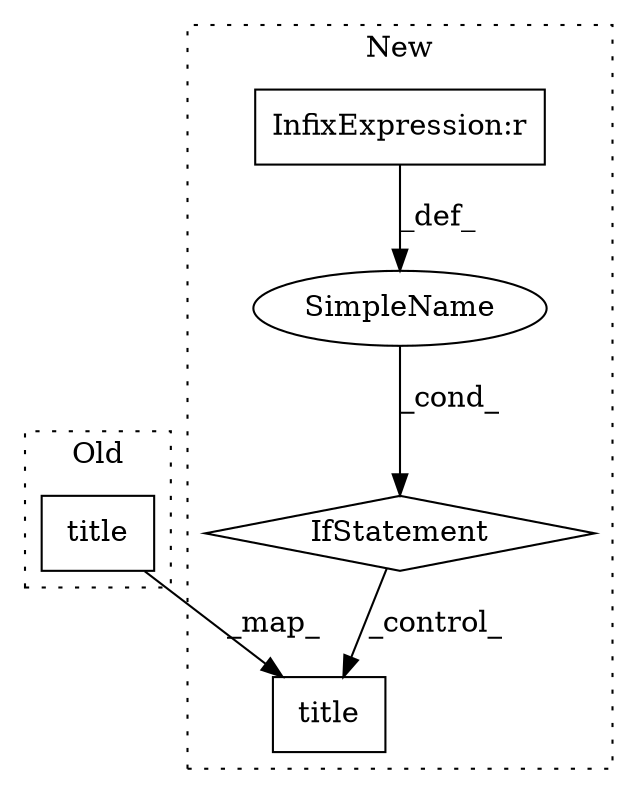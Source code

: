 digraph G {
subgraph cluster0 {
1 [label="title" a="32" s="1666,1687" l="6,1" shape="box"];
label = "Old";
style="dotted";
}
subgraph cluster1 {
2 [label="title" a="32" s="1625,1646" l="6,1" shape="box"];
3 [label="IfStatement" a="25" s="1530,1548" l="4,2" shape="diamond"];
4 [label="SimpleName" a="42" s="" l="" shape="ellipse"];
5 [label="InfixExpression:r" a="27" s="1540" l="4" shape="box"];
label = "New";
style="dotted";
}
1 -> 2 [label="_map_"];
3 -> 2 [label="_control_"];
4 -> 3 [label="_cond_"];
5 -> 4 [label="_def_"];
}